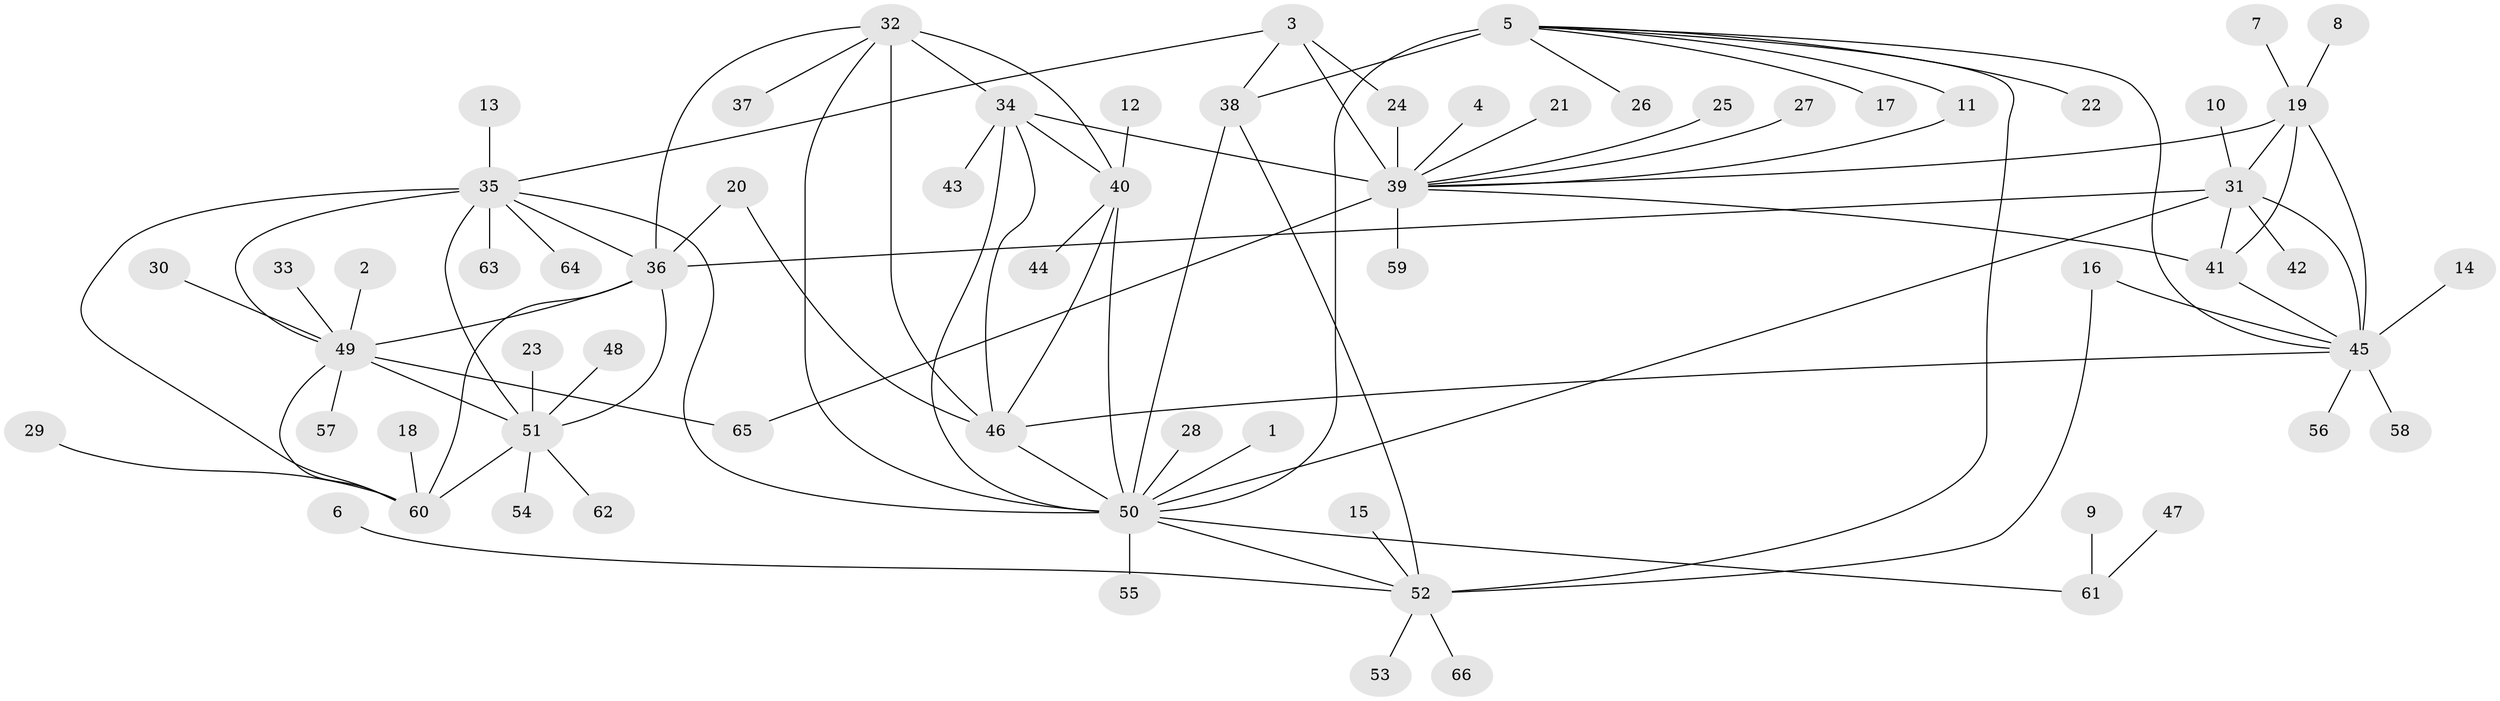 // original degree distribution, {10: 0.022727272727272728, 7: 0.05303030303030303, 11: 0.007575757575757576, 6: 0.045454545454545456, 12: 0.030303030303030304, 13: 0.007575757575757576, 5: 0.007575757575757576, 8: 0.015151515151515152, 9: 0.030303030303030304, 16: 0.007575757575757576, 1: 0.6136363636363636, 2: 0.11363636363636363, 3: 0.03787878787878788, 4: 0.007575757575757576}
// Generated by graph-tools (version 1.1) at 2025/26/03/09/25 03:26:41]
// undirected, 66 vertices, 96 edges
graph export_dot {
graph [start="1"]
  node [color=gray90,style=filled];
  1;
  2;
  3;
  4;
  5;
  6;
  7;
  8;
  9;
  10;
  11;
  12;
  13;
  14;
  15;
  16;
  17;
  18;
  19;
  20;
  21;
  22;
  23;
  24;
  25;
  26;
  27;
  28;
  29;
  30;
  31;
  32;
  33;
  34;
  35;
  36;
  37;
  38;
  39;
  40;
  41;
  42;
  43;
  44;
  45;
  46;
  47;
  48;
  49;
  50;
  51;
  52;
  53;
  54;
  55;
  56;
  57;
  58;
  59;
  60;
  61;
  62;
  63;
  64;
  65;
  66;
  1 -- 50 [weight=1.0];
  2 -- 49 [weight=1.0];
  3 -- 24 [weight=4.0];
  3 -- 35 [weight=1.0];
  3 -- 38 [weight=1.0];
  3 -- 39 [weight=4.0];
  4 -- 39 [weight=1.0];
  5 -- 11 [weight=1.0];
  5 -- 17 [weight=1.0];
  5 -- 22 [weight=1.0];
  5 -- 26 [weight=1.0];
  5 -- 38 [weight=4.0];
  5 -- 45 [weight=1.0];
  5 -- 50 [weight=3.0];
  5 -- 52 [weight=2.0];
  6 -- 52 [weight=1.0];
  7 -- 19 [weight=1.0];
  8 -- 19 [weight=1.0];
  9 -- 61 [weight=1.0];
  10 -- 31 [weight=1.0];
  11 -- 39 [weight=1.0];
  12 -- 40 [weight=1.0];
  13 -- 35 [weight=1.0];
  14 -- 45 [weight=1.0];
  15 -- 52 [weight=1.0];
  16 -- 45 [weight=1.0];
  16 -- 52 [weight=1.0];
  18 -- 60 [weight=1.0];
  19 -- 31 [weight=4.0];
  19 -- 39 [weight=1.0];
  19 -- 41 [weight=2.0];
  19 -- 45 [weight=2.0];
  20 -- 36 [weight=1.0];
  20 -- 46 [weight=1.0];
  21 -- 39 [weight=1.0];
  23 -- 51 [weight=1.0];
  24 -- 39 [weight=4.0];
  25 -- 39 [weight=1.0];
  27 -- 39 [weight=1.0];
  28 -- 50 [weight=1.0];
  29 -- 60 [weight=1.0];
  30 -- 49 [weight=1.0];
  31 -- 36 [weight=1.0];
  31 -- 41 [weight=2.0];
  31 -- 42 [weight=1.0];
  31 -- 45 [weight=2.0];
  31 -- 50 [weight=1.0];
  32 -- 34 [weight=2.0];
  32 -- 36 [weight=1.0];
  32 -- 37 [weight=1.0];
  32 -- 40 [weight=2.0];
  32 -- 46 [weight=2.0];
  32 -- 50 [weight=3.0];
  33 -- 49 [weight=1.0];
  34 -- 39 [weight=1.0];
  34 -- 40 [weight=1.0];
  34 -- 43 [weight=1.0];
  34 -- 46 [weight=1.0];
  34 -- 50 [weight=1.0];
  35 -- 36 [weight=1.0];
  35 -- 49 [weight=1.0];
  35 -- 50 [weight=1.0];
  35 -- 51 [weight=2.0];
  35 -- 60 [weight=1.0];
  35 -- 63 [weight=1.0];
  35 -- 64 [weight=1.0];
  36 -- 49 [weight=1.0];
  36 -- 51 [weight=2.0];
  36 -- 60 [weight=1.0];
  38 -- 50 [weight=2.0];
  38 -- 52 [weight=2.0];
  39 -- 41 [weight=1.0];
  39 -- 59 [weight=1.0];
  39 -- 65 [weight=1.0];
  40 -- 44 [weight=1.0];
  40 -- 46 [weight=1.0];
  40 -- 50 [weight=1.0];
  41 -- 45 [weight=1.0];
  45 -- 46 [weight=1.0];
  45 -- 56 [weight=1.0];
  45 -- 58 [weight=1.0];
  46 -- 50 [weight=1.0];
  47 -- 61 [weight=1.0];
  48 -- 51 [weight=1.0];
  49 -- 51 [weight=2.0];
  49 -- 57 [weight=1.0];
  49 -- 60 [weight=1.0];
  49 -- 65 [weight=1.0];
  50 -- 52 [weight=1.0];
  50 -- 55 [weight=1.0];
  50 -- 61 [weight=1.0];
  51 -- 54 [weight=1.0];
  51 -- 60 [weight=2.0];
  51 -- 62 [weight=1.0];
  52 -- 53 [weight=1.0];
  52 -- 66 [weight=1.0];
}
